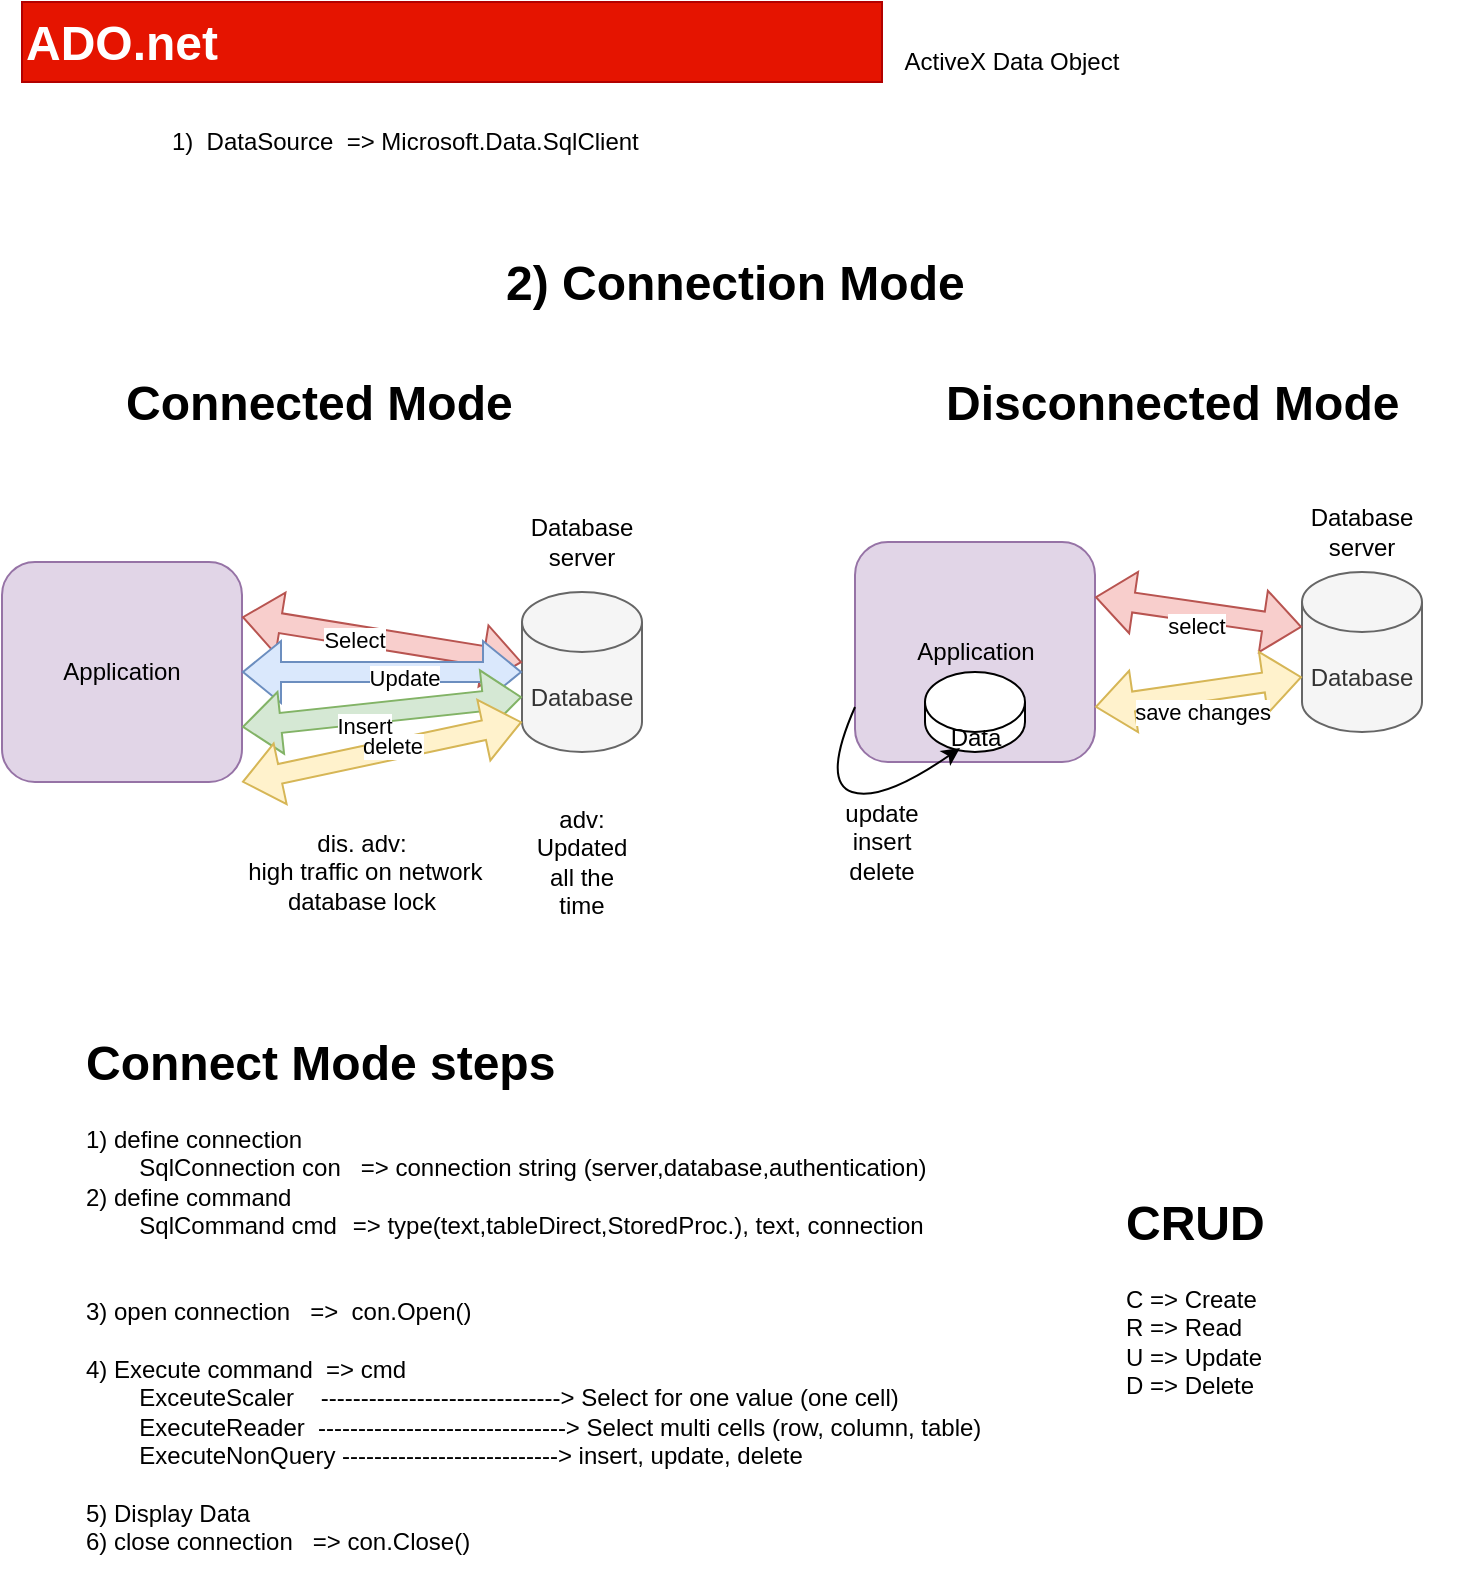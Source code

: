 <mxfile version="28.2.0">
  <diagram name="Page-1" id="Rhhe6abSVND6XAtKCxBe">
    <mxGraphModel dx="872" dy="473" grid="1" gridSize="10" guides="1" tooltips="1" connect="1" arrows="1" fold="1" page="1" pageScale="1" pageWidth="827" pageHeight="1169" math="0" shadow="0">
      <root>
        <mxCell id="0" />
        <mxCell id="1" parent="0" />
        <mxCell id="NMC3Qmz3dewzSIWlsyVJ-1" value="&lt;h1 style=&quot;margin-top: 0px;&quot;&gt;ADO.net&lt;/h1&gt;" style="text;html=1;whiteSpace=wrap;overflow=hidden;rounded=0;fillColor=#e51400;fontColor=#ffffff;strokeColor=#B20000;" vertex="1" parent="1">
          <mxGeometry x="40" y="30" width="430" height="40" as="geometry" />
        </mxCell>
        <mxCell id="NMC3Qmz3dewzSIWlsyVJ-2" value="Application" style="rounded=1;whiteSpace=wrap;html=1;fillColor=#e1d5e7;strokeColor=#9673a6;" vertex="1" parent="1">
          <mxGeometry x="30" y="310" width="120" height="110" as="geometry" />
        </mxCell>
        <mxCell id="NMC3Qmz3dewzSIWlsyVJ-3" value="Database" style="shape=cylinder3;whiteSpace=wrap;html=1;boundedLbl=1;backgroundOutline=1;size=15;fillColor=#f5f5f5;fontColor=#333333;strokeColor=#666666;" vertex="1" parent="1">
          <mxGeometry x="290" y="325" width="60" height="80" as="geometry" />
        </mxCell>
        <mxCell id="NMC3Qmz3dewzSIWlsyVJ-4" value="ActiveX Data Object" style="text;html=1;align=center;verticalAlign=middle;whiteSpace=wrap;rounded=0;" vertex="1" parent="1">
          <mxGeometry x="460" y="40" width="150" height="40" as="geometry" />
        </mxCell>
        <mxCell id="NMC3Qmz3dewzSIWlsyVJ-5" value="&amp;nbsp;1)&amp;nbsp; DataSource&amp;nbsp; =&amp;gt; Microsoft.Data.SqlClient" style="text;html=1;align=center;verticalAlign=middle;whiteSpace=wrap;rounded=0;" vertex="1" parent="1">
          <mxGeometry x="90" y="80" width="280" height="40" as="geometry" />
        </mxCell>
        <mxCell id="NMC3Qmz3dewzSIWlsyVJ-6" value="&lt;h1 style=&quot;margin-top: 0px;&quot;&gt;2) Connection Mode&lt;/h1&gt;" style="text;html=1;whiteSpace=wrap;overflow=hidden;rounded=0;" vertex="1" parent="1">
          <mxGeometry x="280" y="150" width="286.5" height="40" as="geometry" />
        </mxCell>
        <mxCell id="NMC3Qmz3dewzSIWlsyVJ-7" value="Application" style="rounded=1;whiteSpace=wrap;html=1;fillColor=#e1d5e7;strokeColor=#9673a6;" vertex="1" parent="1">
          <mxGeometry x="456.5" y="300" width="120" height="110" as="geometry" />
        </mxCell>
        <mxCell id="NMC3Qmz3dewzSIWlsyVJ-8" value="Database" style="shape=cylinder3;whiteSpace=wrap;html=1;boundedLbl=1;backgroundOutline=1;size=15;fillColor=#f5f5f5;fontColor=#333333;strokeColor=#666666;" vertex="1" parent="1">
          <mxGeometry x="680" y="315" width="60" height="80" as="geometry" />
        </mxCell>
        <mxCell id="NMC3Qmz3dewzSIWlsyVJ-9" value="&lt;h1 style=&quot;margin-top: 0px;&quot;&gt;Connected Mode&lt;/h1&gt;" style="text;html=1;whiteSpace=wrap;overflow=hidden;rounded=0;" vertex="1" parent="1">
          <mxGeometry x="90" y="210" width="220" height="40" as="geometry" />
        </mxCell>
        <mxCell id="NMC3Qmz3dewzSIWlsyVJ-10" value="&lt;h1 style=&quot;margin-top: 0px;&quot;&gt;Disconnected Mode&lt;/h1&gt;" style="text;html=1;whiteSpace=wrap;overflow=hidden;rounded=0;" vertex="1" parent="1">
          <mxGeometry x="500" y="210" width="260" height="50" as="geometry" />
        </mxCell>
        <mxCell id="NMC3Qmz3dewzSIWlsyVJ-11" value="" style="shape=flexArrow;endArrow=classic;startArrow=classic;html=1;rounded=0;exitX=1;exitY=0.25;exitDx=0;exitDy=0;fillColor=#f8cecc;strokeColor=#b85450;" edge="1" parent="1" source="NMC3Qmz3dewzSIWlsyVJ-2" target="NMC3Qmz3dewzSIWlsyVJ-3">
          <mxGeometry width="100" height="100" relative="1" as="geometry">
            <mxPoint x="360" y="300" as="sourcePoint" />
            <mxPoint x="460" y="200" as="targetPoint" />
          </mxGeometry>
        </mxCell>
        <mxCell id="NMC3Qmz3dewzSIWlsyVJ-12" value="Select" style="edgeLabel;html=1;align=center;verticalAlign=middle;resizable=0;points=[];" vertex="1" connectable="0" parent="NMC3Qmz3dewzSIWlsyVJ-11">
          <mxGeometry x="-0.195" y="-2" relative="1" as="geometry">
            <mxPoint as="offset" />
          </mxGeometry>
        </mxCell>
        <mxCell id="NMC3Qmz3dewzSIWlsyVJ-13" value="" style="shape=flexArrow;endArrow=classic;startArrow=classic;html=1;rounded=0;exitX=1;exitY=0.5;exitDx=0;exitDy=0;entryX=0;entryY=0.5;entryDx=0;entryDy=0;entryPerimeter=0;fillColor=#dae8fc;strokeColor=#6c8ebf;" edge="1" parent="1" source="NMC3Qmz3dewzSIWlsyVJ-2" target="NMC3Qmz3dewzSIWlsyVJ-3">
          <mxGeometry width="100" height="100" relative="1" as="geometry">
            <mxPoint x="150" y="385" as="sourcePoint" />
            <mxPoint x="460" y="220" as="targetPoint" />
          </mxGeometry>
        </mxCell>
        <mxCell id="NMC3Qmz3dewzSIWlsyVJ-14" value="Update" style="edgeLabel;html=1;align=center;verticalAlign=middle;resizable=0;points=[];" vertex="1" connectable="0" parent="NMC3Qmz3dewzSIWlsyVJ-13">
          <mxGeometry x="0.157" y="-3" relative="1" as="geometry">
            <mxPoint as="offset" />
          </mxGeometry>
        </mxCell>
        <mxCell id="NMC3Qmz3dewzSIWlsyVJ-15" value="" style="shape=flexArrow;endArrow=classic;startArrow=classic;html=1;rounded=0;exitX=1;exitY=0.75;exitDx=0;exitDy=0;entryX=0;entryY=0;entryDx=0;entryDy=52.5;entryPerimeter=0;fillColor=#d5e8d4;strokeColor=#82b366;" edge="1" parent="1" source="NMC3Qmz3dewzSIWlsyVJ-2" target="NMC3Qmz3dewzSIWlsyVJ-3">
          <mxGeometry width="100" height="100" relative="1" as="geometry">
            <mxPoint x="360" y="300" as="sourcePoint" />
            <mxPoint x="460" y="200" as="targetPoint" />
          </mxGeometry>
        </mxCell>
        <mxCell id="NMC3Qmz3dewzSIWlsyVJ-16" value="Insert" style="edgeLabel;html=1;align=center;verticalAlign=middle;resizable=0;points=[];" vertex="1" connectable="0" parent="NMC3Qmz3dewzSIWlsyVJ-15">
          <mxGeometry x="-0.138" y="-6" relative="1" as="geometry">
            <mxPoint as="offset" />
          </mxGeometry>
        </mxCell>
        <mxCell id="NMC3Qmz3dewzSIWlsyVJ-17" value="" style="shape=flexArrow;endArrow=classic;startArrow=classic;html=1;rounded=0;exitX=1;exitY=1;exitDx=0;exitDy=0;entryX=0;entryY=1;entryDx=0;entryDy=-15;entryPerimeter=0;fillColor=#fff2cc;strokeColor=#d6b656;" edge="1" parent="1" source="NMC3Qmz3dewzSIWlsyVJ-2" target="NMC3Qmz3dewzSIWlsyVJ-3">
          <mxGeometry width="100" height="100" relative="1" as="geometry">
            <mxPoint x="360" y="300" as="sourcePoint" />
            <mxPoint x="460" y="200" as="targetPoint" />
          </mxGeometry>
        </mxCell>
        <mxCell id="NMC3Qmz3dewzSIWlsyVJ-18" value="delete" style="edgeLabel;html=1;align=center;verticalAlign=middle;resizable=0;points=[];" vertex="1" connectable="0" parent="NMC3Qmz3dewzSIWlsyVJ-17">
          <mxGeometry x="0.077" y="2" relative="1" as="geometry">
            <mxPoint as="offset" />
          </mxGeometry>
        </mxCell>
        <mxCell id="NMC3Qmz3dewzSIWlsyVJ-21" value="Database server" style="text;html=1;align=center;verticalAlign=middle;whiteSpace=wrap;rounded=0;" vertex="1" parent="1">
          <mxGeometry x="290" y="285" width="60" height="30" as="geometry" />
        </mxCell>
        <mxCell id="NMC3Qmz3dewzSIWlsyVJ-22" value="Database server" style="text;html=1;align=center;verticalAlign=middle;whiteSpace=wrap;rounded=0;" vertex="1" parent="1">
          <mxGeometry x="680" y="280" width="60" height="30" as="geometry" />
        </mxCell>
        <mxCell id="NMC3Qmz3dewzSIWlsyVJ-23" value="adv: Updated all the time" style="text;html=1;align=center;verticalAlign=middle;whiteSpace=wrap;rounded=0;" vertex="1" parent="1">
          <mxGeometry x="290" y="430" width="60" height="60" as="geometry" />
        </mxCell>
        <mxCell id="NMC3Qmz3dewzSIWlsyVJ-24" value="dis. adv:&lt;div&gt;&amp;nbsp;high traffic on network&lt;br&gt;database lock&lt;/div&gt;" style="text;html=1;align=center;verticalAlign=middle;whiteSpace=wrap;rounded=0;" vertex="1" parent="1">
          <mxGeometry x="140" y="430" width="140" height="70" as="geometry" />
        </mxCell>
        <mxCell id="NMC3Qmz3dewzSIWlsyVJ-25" value="" style="shape=flexArrow;endArrow=classic;startArrow=classic;html=1;rounded=0;exitX=1;exitY=0.25;exitDx=0;exitDy=0;entryX=0;entryY=0;entryDx=0;entryDy=27.5;entryPerimeter=0;fillColor=#f8cecc;strokeColor=#b85450;" edge="1" parent="1" source="NMC3Qmz3dewzSIWlsyVJ-7" target="NMC3Qmz3dewzSIWlsyVJ-8">
          <mxGeometry width="100" height="100" relative="1" as="geometry">
            <mxPoint x="360" y="440" as="sourcePoint" />
            <mxPoint x="460" y="340" as="targetPoint" />
          </mxGeometry>
        </mxCell>
        <mxCell id="NMC3Qmz3dewzSIWlsyVJ-26" value="select" style="edgeLabel;html=1;align=center;verticalAlign=middle;resizable=0;points=[];" vertex="1" connectable="0" parent="NMC3Qmz3dewzSIWlsyVJ-25">
          <mxGeometry x="-0.004" y="-7" relative="1" as="geometry">
            <mxPoint as="offset" />
          </mxGeometry>
        </mxCell>
        <mxCell id="NMC3Qmz3dewzSIWlsyVJ-27" value="Data" style="shape=cylinder3;whiteSpace=wrap;html=1;boundedLbl=1;backgroundOutline=1;size=15;" vertex="1" parent="1">
          <mxGeometry x="491.5" y="365" width="50" height="40" as="geometry" />
        </mxCell>
        <mxCell id="NMC3Qmz3dewzSIWlsyVJ-28" value="" style="curved=1;endArrow=classic;html=1;rounded=0;exitX=0;exitY=0.75;exitDx=0;exitDy=0;entryX=0.35;entryY=0.95;entryDx=0;entryDy=0;entryPerimeter=0;" edge="1" parent="1" source="NMC3Qmz3dewzSIWlsyVJ-7" target="NMC3Qmz3dewzSIWlsyVJ-27">
          <mxGeometry width="50" height="50" relative="1" as="geometry">
            <mxPoint x="390" y="420" as="sourcePoint" />
            <mxPoint x="440" y="370" as="targetPoint" />
            <Array as="points">
              <mxPoint x="440" y="420" />
              <mxPoint x="470" y="430" />
            </Array>
          </mxGeometry>
        </mxCell>
        <mxCell id="NMC3Qmz3dewzSIWlsyVJ-29" value="update&lt;div&gt;insert&lt;/div&gt;&lt;div&gt;delete&lt;/div&gt;" style="text;html=1;align=center;verticalAlign=middle;whiteSpace=wrap;rounded=0;" vertex="1" parent="1">
          <mxGeometry x="440" y="420" width="60" height="60" as="geometry" />
        </mxCell>
        <mxCell id="NMC3Qmz3dewzSIWlsyVJ-30" value="" style="shape=flexArrow;endArrow=classic;startArrow=classic;html=1;rounded=0;exitX=1;exitY=0.75;exitDx=0;exitDy=0;entryX=0;entryY=0;entryDx=0;entryDy=52.5;entryPerimeter=0;fillColor=#fff2cc;strokeColor=#d6b656;" edge="1" parent="1" source="NMC3Qmz3dewzSIWlsyVJ-7" target="NMC3Qmz3dewzSIWlsyVJ-8">
          <mxGeometry width="100" height="100" relative="1" as="geometry">
            <mxPoint x="580" y="400" as="sourcePoint" />
            <mxPoint x="680" y="300" as="targetPoint" />
          </mxGeometry>
        </mxCell>
        <mxCell id="NMC3Qmz3dewzSIWlsyVJ-31" value="save changes" style="edgeLabel;html=1;align=center;verticalAlign=middle;resizable=0;points=[];" vertex="1" connectable="0" parent="NMC3Qmz3dewzSIWlsyVJ-30">
          <mxGeometry x="-0.015" y="3" relative="1" as="geometry">
            <mxPoint x="3" y="13" as="offset" />
          </mxGeometry>
        </mxCell>
        <mxCell id="NMC3Qmz3dewzSIWlsyVJ-32" value="&lt;h1 style=&quot;margin-top: 0px;&quot;&gt;Connect Mode steps&lt;/h1&gt;&lt;div&gt;1) define connection&lt;/div&gt;&lt;div&gt;&lt;span style=&quot;white-space: pre;&quot;&gt;&#x9;&lt;/span&gt;SqlConnection con&amp;nbsp; &amp;nbsp;=&amp;gt; connection string (server,database,authentication)&lt;br&gt;&lt;/div&gt;&lt;div&gt;2) define command&lt;/div&gt;&lt;div&gt;&lt;span style=&quot;white-space: pre;&quot;&gt;&#x9;&lt;/span&gt;SqlCommand cmd&lt;span style=&quot;white-space: pre;&quot;&gt;&#x9;&lt;/span&gt;=&amp;gt; type(text,tableDirect,StoredProc.), text, connection&lt;br&gt;&lt;/div&gt;&lt;div&gt;&lt;br&gt;&lt;/div&gt;&lt;div&gt;&lt;br&gt;&lt;/div&gt;&lt;div&gt;3) open connection&amp;nbsp; &amp;nbsp;=&amp;gt;&amp;nbsp;&amp;nbsp;&lt;span style=&quot;background-color: transparent; color: light-dark(rgb(0, 0, 0), rgb(255, 255, 255));&quot;&gt;con.Open()&lt;/span&gt;&lt;/div&gt;&lt;div&gt;&lt;span style=&quot;background-color: transparent; color: light-dark(rgb(0, 0, 0), rgb(255, 255, 255));&quot;&gt;&lt;br&gt;&lt;/span&gt;&lt;/div&gt;&lt;div&gt;&lt;span style=&quot;background-color: transparent; color: light-dark(rgb(0, 0, 0), rgb(255, 255, 255));&quot;&gt;4) Execute command&amp;nbsp; =&amp;gt; cmd&lt;/span&gt;&lt;/div&gt;&lt;div&gt;&lt;span style=&quot;background-color: transparent; color: light-dark(rgb(0, 0, 0), rgb(255, 255, 255));&quot;&gt;&lt;span style=&quot;white-space: pre;&quot;&gt;&#x9;&lt;/span&gt;ExceuteScaler&amp;nbsp; &amp;nbsp; ------------------------------&amp;gt; Select for one value (one cell)&lt;/span&gt;&lt;/div&gt;&lt;div&gt;&lt;span style=&quot;background-color: transparent; color: light-dark(rgb(0, 0, 0), rgb(255, 255, 255));&quot;&gt;&lt;span style=&quot;white-space: pre;&quot;&gt;&#x9;&lt;/span&gt;ExecuteReader&amp;nbsp; -------------------------------&amp;gt; Select multi cells (row, column, table)&lt;br&gt;&lt;/span&gt;&lt;/div&gt;&lt;div&gt;&lt;span style=&quot;background-color: transparent; color: light-dark(rgb(0, 0, 0), rgb(255, 255, 255));&quot;&gt;&lt;span style=&quot;white-space: pre;&quot;&gt;&#x9;&lt;/span&gt;ExecuteNonQuery ---------------------------&amp;gt; insert, update, delete&lt;br&gt;&lt;/span&gt;&lt;/div&gt;&lt;div&gt;&lt;span style=&quot;background-color: transparent; color: light-dark(rgb(0, 0, 0), rgb(255, 255, 255));&quot;&gt;&lt;br&gt;&lt;/span&gt;&lt;/div&gt;&lt;div&gt;&lt;span style=&quot;background-color: transparent; color: light-dark(rgb(0, 0, 0), rgb(255, 255, 255));&quot;&gt;5) Display Data&lt;/span&gt;&lt;/div&gt;&lt;div&gt;&lt;span style=&quot;background-color: transparent; color: light-dark(rgb(0, 0, 0), rgb(255, 255, 255));&quot;&gt;6) close connection&amp;nbsp; &amp;nbsp;=&amp;gt; con.Close()&lt;/span&gt;&lt;/div&gt;" style="text;html=1;whiteSpace=wrap;overflow=hidden;rounded=0;" vertex="1" parent="1">
          <mxGeometry x="70" y="540" width="470" height="280" as="geometry" />
        </mxCell>
        <mxCell id="NMC3Qmz3dewzSIWlsyVJ-33" value="&lt;h1 style=&quot;margin-top: 0px;&quot;&gt;CRUD&lt;/h1&gt;&lt;div&gt;C =&amp;gt; Create&lt;/div&gt;&lt;div&gt;R =&amp;gt; Read&lt;/div&gt;&lt;div&gt;U =&amp;gt; Update&lt;/div&gt;&lt;div&gt;D =&amp;gt; Delete&lt;/div&gt;" style="text;html=1;whiteSpace=wrap;overflow=hidden;rounded=0;" vertex="1" parent="1">
          <mxGeometry x="590" y="620" width="180" height="120" as="geometry" />
        </mxCell>
      </root>
    </mxGraphModel>
  </diagram>
</mxfile>

